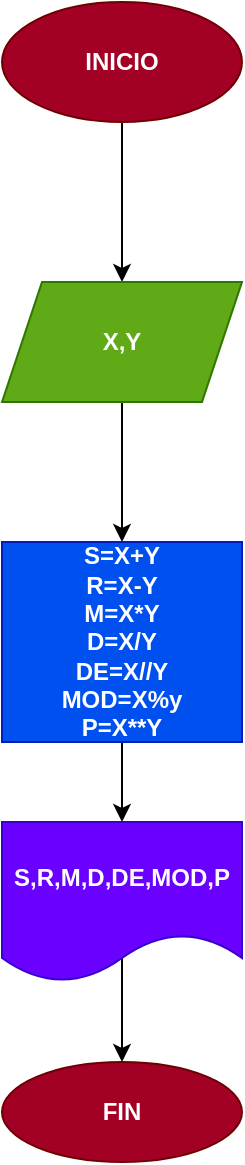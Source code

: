 <mxfile>
    <diagram id="d-0fL94_iPK9aAOyYKOI" name="Página-1">
        <mxGraphModel dx="710" dy="413" grid="1" gridSize="10" guides="1" tooltips="1" connect="1" arrows="1" fold="1" page="1" pageScale="1" pageWidth="827" pageHeight="1169" math="0" shadow="0">
            <root>
                <mxCell id="0"/>
                <mxCell id="1" parent="0"/>
                <mxCell id="4" value="" style="edgeStyle=none;html=1;" edge="1" parent="1" source="2" target="3">
                    <mxGeometry relative="1" as="geometry"/>
                </mxCell>
                <mxCell id="2" value="&lt;b&gt;INICIO&lt;/b&gt;" style="ellipse;whiteSpace=wrap;html=1;fillColor=#a20025;fontColor=#ffffff;strokeColor=#6F0000;" vertex="1" parent="1">
                    <mxGeometry x="250" y="90" width="120" height="60" as="geometry"/>
                </mxCell>
                <mxCell id="6" value="" style="edgeStyle=none;html=1;" edge="1" parent="1" source="3" target="5">
                    <mxGeometry relative="1" as="geometry"/>
                </mxCell>
                <mxCell id="3" value="&lt;b&gt;X,Y&lt;/b&gt;" style="shape=parallelogram;perimeter=parallelogramPerimeter;whiteSpace=wrap;html=1;fixedSize=1;fillColor=#60a917;fontColor=#ffffff;strokeColor=#2D7600;" vertex="1" parent="1">
                    <mxGeometry x="250" y="230" width="120" height="60" as="geometry"/>
                </mxCell>
                <mxCell id="8" value="" style="edgeStyle=none;html=1;" edge="1" parent="1" source="5" target="7">
                    <mxGeometry relative="1" as="geometry"/>
                </mxCell>
                <mxCell id="5" value="&lt;b&gt;S=X+Y&lt;br&gt;R=X-Y&lt;br&gt;M=X*Y&lt;br&gt;D=X/Y&lt;br&gt;DE=X//Y&lt;br&gt;MOD=X%y&lt;br&gt;P=X**Y&lt;/b&gt;" style="whiteSpace=wrap;html=1;fillColor=#0050ef;fontColor=#ffffff;strokeColor=#001DBC;" vertex="1" parent="1">
                    <mxGeometry x="250" y="360" width="120" height="100" as="geometry"/>
                </mxCell>
                <mxCell id="10" value="" style="edgeStyle=none;html=1;exitX=0.5;exitY=0.838;exitDx=0;exitDy=0;exitPerimeter=0;" edge="1" parent="1" source="7" target="9">
                    <mxGeometry relative="1" as="geometry">
                        <mxPoint x="310" y="580" as="sourcePoint"/>
                    </mxGeometry>
                </mxCell>
                <mxCell id="7" value="&lt;b&gt;S,R,M,D,DE,MOD,P&lt;/b&gt;" style="shape=document;whiteSpace=wrap;html=1;boundedLbl=1;fillColor=#6a00ff;fontColor=#ffffff;strokeColor=#3700CC;" vertex="1" parent="1">
                    <mxGeometry x="250" y="500" width="120" height="80" as="geometry"/>
                </mxCell>
                <mxCell id="9" value="&lt;b&gt;FIN&lt;/b&gt;" style="ellipse;whiteSpace=wrap;html=1;fillColor=#a20025;fontColor=#ffffff;strokeColor=#6F0000;" vertex="1" parent="1">
                    <mxGeometry x="250" y="620" width="120" height="50" as="geometry"/>
                </mxCell>
            </root>
        </mxGraphModel>
    </diagram>
</mxfile>